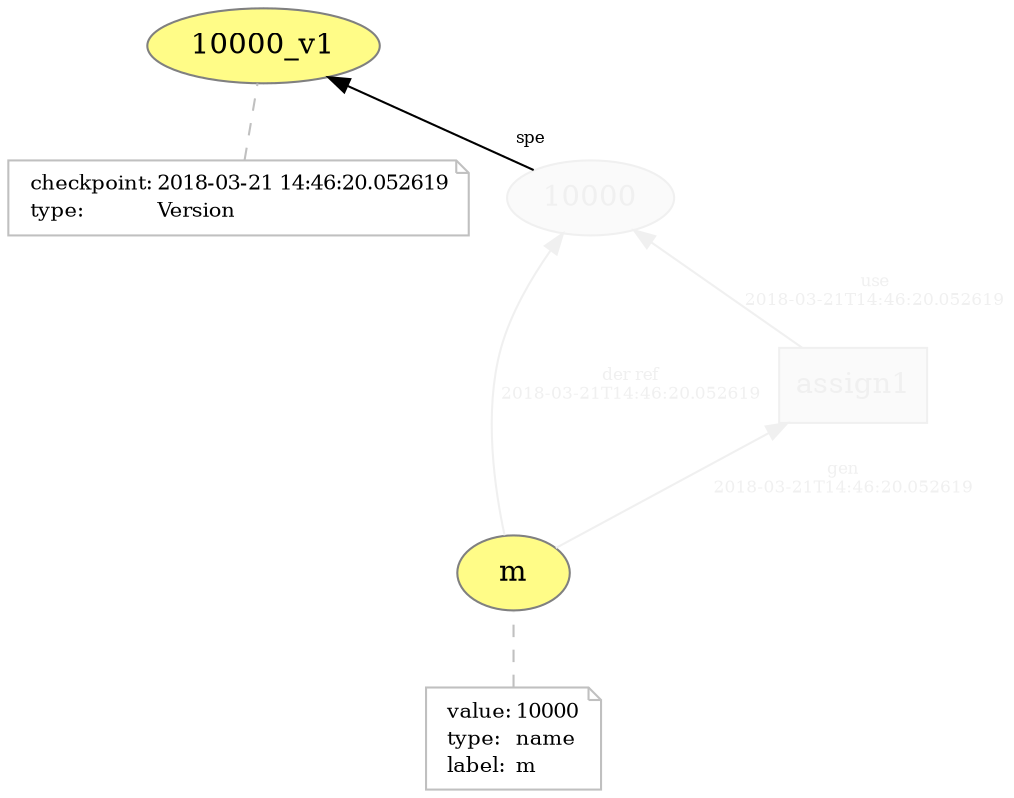 digraph "PROV" { size="16,12"; rankdir="BT";
"http://example.org/10000" [fillcolor="#FAFAFA",color="#F0F0F0",style="filled",fontcolor="#F0F0F0",label="10000",URL="http://example.org/10000"]
"http://example.org/10000_v1" [fillcolor="#FFFC87",color="#808080",style="filled",label="10000_v1",URL="http://example.org/10000_v1"]
"-attrs0" [color="gray",shape="note",fontsize="10",fontcolor="black",label=<<TABLE cellpadding="0" border="0">
	<TR>
	    <TD align="left">checkpoint:</TD>
	    <TD align="left">2018-03-21 14:46:20.052619</TD>
	</TR>
	<TR>
	    <TD align="left">type:</TD>
	    <TD align="left">Version</TD>
	</TR>
</TABLE>>]
"-attrs0" -> "http://example.org/10000_v1" [color="gray",style="dashed",arrowhead="none"]
"http://example.org/10000" -> "http://example.org/10000_v1" [labelfontsize="8",labeldistance="1.5",labelangle="60.0",rotation="20",taillabel="spe"]
"http://example.org/m" [fillcolor="#FFFC87",color="#808080",style="filled",label="m",URL="http://example.org/m"]
"-attrs1" [color="gray",shape="note",fontsize="10",fontcolor="black",label=<<TABLE cellpadding="0" border="0">
	<TR>
	    <TD align="left">value:</TD>
	    <TD align="left">10000</TD>
	</TR>
	<TR>
	    <TD align="left">type:</TD>
	    <TD align="left">name</TD>
	</TR>
	<TR>
	    <TD align="left">label:</TD>
	    <TD align="left">m</TD>
	</TR>
</TABLE>>]
"-attrs1" -> "http://example.org/m" [color="gray",style="dashed",arrowhead="none"]
"http://example.org/assign1" [fillcolor="#FAFAFA",color="#F0F0F0",shape="polygon",sides="4",style="filled",fontcolor="#F0F0F0",label="assign1",URL="http://example.org/assign1"]
"http://example.org/m" -> "http://example.org/10000" [fontsize="8",distance="1.5",angle="60.0",rotation="20",label="der ref
2018-03-21T14:46:20.052619",fontcolor="#F0F0F0",color="#F0F0F0"]
"http://example.org/assign1" -> "http://example.org/10000" [fontsize="8",distance="1.5",angle="60.0",rotation="20",label="use
2018-03-21T14:46:20.052619",fontcolor="#F0F0F0",color="#F0F0F0"]
"http://example.org/m" -> "http://example.org/assign1" [fontsize="8",distance="1.5",angle="60.0",rotation="20",label="gen
2018-03-21T14:46:20.052619",fontcolor="#F0F0F0",color="#F0F0F0"]
}